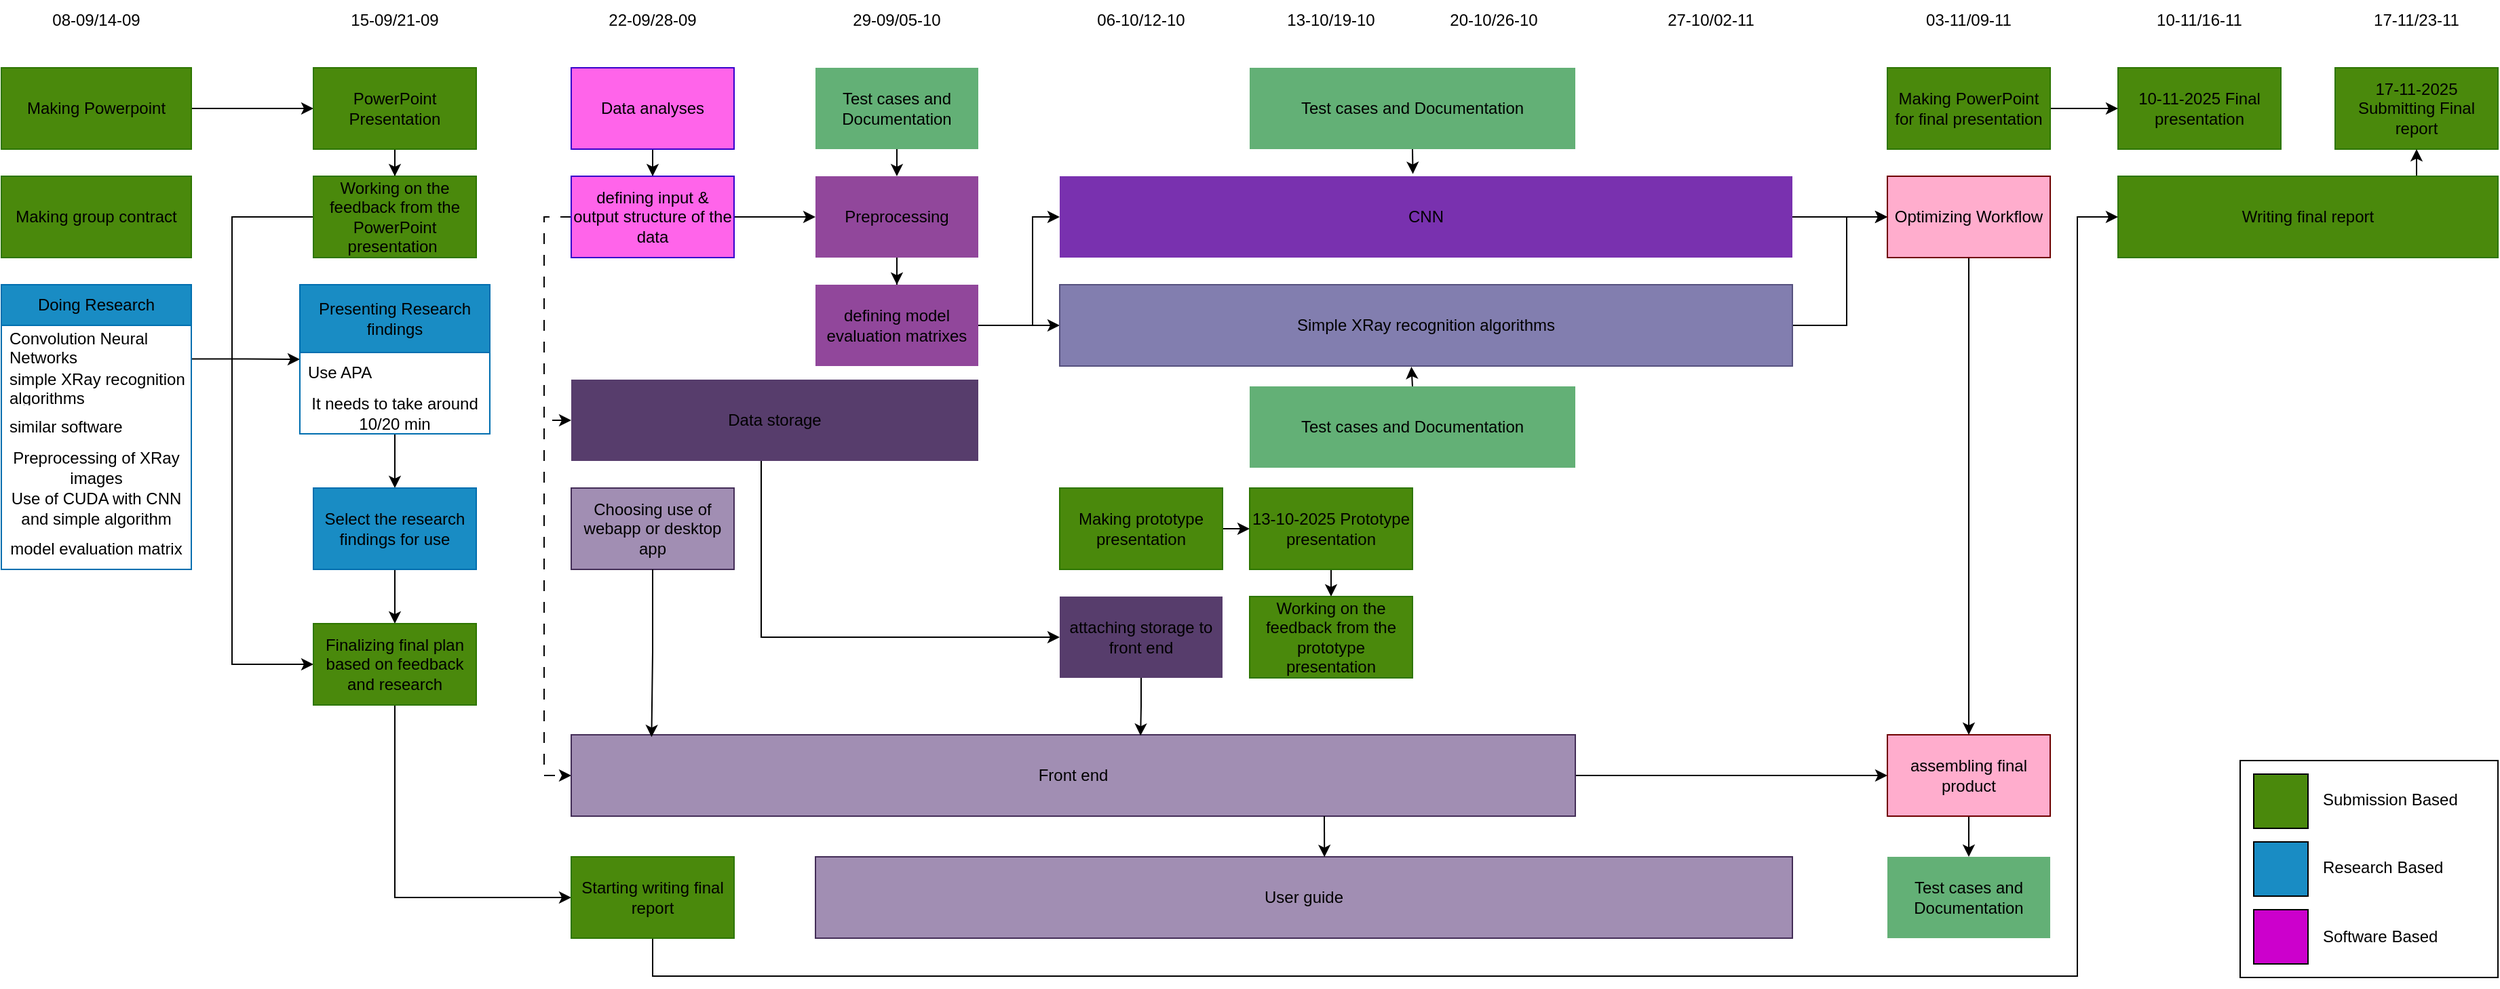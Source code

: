 <mxfile version="28.2.0">
  <diagram name="Page-1" id="zbbegBBSre_oQoZ3Mn-0">
    <mxGraphModel dx="1423" dy="786" grid="1" gridSize="10" guides="1" tooltips="1" connect="1" arrows="1" fold="1" page="1" pageScale="1" pageWidth="850" pageHeight="1100" math="0" shadow="0">
      <root>
        <mxCell id="0" />
        <mxCell id="1" parent="0" />
        <mxCell id="Gdr_BZg6z6cCifK96JbI-18" value="" style="edgeStyle=orthogonalEdgeStyle;rounded=0;orthogonalLoop=1;jettySize=auto;html=1;fontColor=light-dark(#000000,#000000);labelBackgroundColor=none;" parent="1" source="Gdr_BZg6z6cCifK96JbI-2" target="Gdr_BZg6z6cCifK96JbI-17" edge="1">
          <mxGeometry relative="1" as="geometry" />
        </mxCell>
        <mxCell id="Gdr_BZg6z6cCifK96JbI-2" value="Making Powerpoint" style="rounded=0;whiteSpace=wrap;html=1;fillColor=light-dark(#4A890C,#4A890C);fontColor=light-dark(#000000,#000000);strokeColor=#2D7600;labelBackgroundColor=none;" parent="1" vertex="1">
          <mxGeometry x="80" y="120" width="140" height="60" as="geometry" />
        </mxCell>
        <mxCell id="Gdr_BZg6z6cCifK96JbI-5" value="Making group contract" style="rounded=0;whiteSpace=wrap;html=1;fillColor=light-dark(#4A890C,#4A890C);fontColor=light-dark(#000000,#000000);strokeColor=#2D7600;labelBackgroundColor=none;" parent="1" vertex="1">
          <mxGeometry x="80" y="200" width="140" height="60" as="geometry" />
        </mxCell>
        <mxCell id="Gdr_BZg6z6cCifK96JbI-31" value="" style="edgeStyle=orthogonalEdgeStyle;rounded=0;orthogonalLoop=1;jettySize=auto;html=1;exitX=0.997;exitY=0.827;exitDx=0;exitDy=0;exitPerimeter=0;fontColor=light-dark(#000000,#000000);labelBackgroundColor=none;" parent="1" source="Gdr_BZg6z6cCifK96JbI-10" target="Gdr_BZg6z6cCifK96JbI-24" edge="1">
          <mxGeometry relative="1" as="geometry" />
        </mxCell>
        <mxCell id="Gdr_BZg6z6cCifK96JbI-9" value="Doing Research" style="swimlane;fontStyle=0;childLayout=stackLayout;horizontal=1;startSize=30;horizontalStack=0;resizeParent=1;resizeParentMax=0;resizeLast=0;collapsible=1;marginBottom=0;whiteSpace=wrap;html=1;fillColor=light-dark(#198CC4,#198CC4);fontColor=light-dark(#000000,#000000);strokeColor=#006EAF;labelBackgroundColor=none;" parent="1" vertex="1">
          <mxGeometry x="80" y="280" width="140" height="210" as="geometry">
            <mxRectangle x="80" y="280" width="130" height="30" as="alternateBounds" />
          </mxGeometry>
        </mxCell>
        <mxCell id="Gdr_BZg6z6cCifK96JbI-10" value="Convolution Neural Networks" style="text;strokeColor=none;fillColor=none;align=left;verticalAlign=middle;spacingLeft=4;spacingRight=4;overflow=hidden;points=[[0,0.5],[1,0.5]];portConstraint=eastwest;rotatable=0;whiteSpace=wrap;html=1;fontColor=light-dark(#000000,#000000);labelBackgroundColor=none;" parent="Gdr_BZg6z6cCifK96JbI-9" vertex="1">
          <mxGeometry y="30" width="140" height="30" as="geometry" />
        </mxCell>
        <mxCell id="Gdr_BZg6z6cCifK96JbI-11" value="simple XRay recognition algorithms" style="text;strokeColor=none;fillColor=none;align=left;verticalAlign=middle;spacingLeft=4;spacingRight=4;overflow=hidden;points=[[0,0.5],[1,0.5]];portConstraint=eastwest;rotatable=0;whiteSpace=wrap;html=1;fontColor=light-dark(#000000,#000000);labelBackgroundColor=none;" parent="Gdr_BZg6z6cCifK96JbI-9" vertex="1">
          <mxGeometry y="60" width="140" height="30" as="geometry" />
        </mxCell>
        <mxCell id="Gdr_BZg6z6cCifK96JbI-12" value="similar software&amp;nbsp;" style="text;strokeColor=none;fillColor=none;align=left;verticalAlign=middle;spacingLeft=4;spacingRight=4;overflow=hidden;points=[[0,0.5],[1,0.5]];portConstraint=eastwest;rotatable=0;whiteSpace=wrap;html=1;fontColor=light-dark(#000000,#000000);labelBackgroundColor=none;" parent="Gdr_BZg6z6cCifK96JbI-9" vertex="1">
          <mxGeometry y="90" width="140" height="30" as="geometry" />
        </mxCell>
        <mxCell id="Gdr_BZg6z6cCifK96JbI-14" value="Preprocessing of XRay images" style="text;html=1;align=center;verticalAlign=middle;whiteSpace=wrap;rounded=0;fontColor=light-dark(#000000,#000000);labelBackgroundColor=none;" parent="Gdr_BZg6z6cCifK96JbI-9" vertex="1">
          <mxGeometry y="120" width="140" height="30" as="geometry" />
        </mxCell>
        <mxCell id="Gdr_BZg6z6cCifK96JbI-15" value="Use of CUDA with CNN and simple algorithm" style="text;html=1;align=center;verticalAlign=middle;whiteSpace=wrap;rounded=0;fontColor=light-dark(#000000,#000000);labelBackgroundColor=none;" parent="Gdr_BZg6z6cCifK96JbI-9" vertex="1">
          <mxGeometry y="150" width="140" height="30" as="geometry" />
        </mxCell>
        <mxCell id="Gdr_BZg6z6cCifK96JbI-16" value="model evaluation matrix" style="text;html=1;align=center;verticalAlign=middle;whiteSpace=wrap;rounded=0;fontColor=light-dark(#000000,#000000);labelBackgroundColor=none;" parent="Gdr_BZg6z6cCifK96JbI-9" vertex="1">
          <mxGeometry y="180" width="140" height="30" as="geometry" />
        </mxCell>
        <mxCell id="Gdr_BZg6z6cCifK96JbI-20" value="" style="edgeStyle=orthogonalEdgeStyle;rounded=0;orthogonalLoop=1;jettySize=auto;html=1;fontColor=light-dark(#000000,#000000);labelBackgroundColor=none;" parent="1" source="Gdr_BZg6z6cCifK96JbI-17" target="Gdr_BZg6z6cCifK96JbI-19" edge="1">
          <mxGeometry relative="1" as="geometry" />
        </mxCell>
        <mxCell id="Gdr_BZg6z6cCifK96JbI-17" value="PowerPoint Presentation" style="whiteSpace=wrap;html=1;rounded=0;fillColor=light-dark(#4A890C,#4A890C);fontColor=light-dark(#000000,#000000);strokeColor=#2D7600;labelBackgroundColor=none;" parent="1" vertex="1">
          <mxGeometry x="310" y="120" width="120" height="60" as="geometry" />
        </mxCell>
        <mxCell id="Gdr_BZg6z6cCifK96JbI-37" style="edgeStyle=orthogonalEdgeStyle;rounded=0;orthogonalLoop=1;jettySize=auto;html=1;exitX=0;exitY=0.5;exitDx=0;exitDy=0;entryX=0;entryY=0.5;entryDx=0;entryDy=0;fontColor=light-dark(#000000,#000000);labelBackgroundColor=none;" parent="1" source="Gdr_BZg6z6cCifK96JbI-19" target="Gdr_BZg6z6cCifK96JbI-35" edge="1">
          <mxGeometry relative="1" as="geometry">
            <Array as="points">
              <mxPoint x="250" y="230" />
              <mxPoint x="250" y="560" />
            </Array>
          </mxGeometry>
        </mxCell>
        <mxCell id="Gdr_BZg6z6cCifK96JbI-19" value="Working on the feedback from the PowerPoint presentation&amp;nbsp;" style="whiteSpace=wrap;html=1;rounded=0;fillColor=light-dark(#4A890C,#4A890C);fontColor=light-dark(#000000,#000000);strokeColor=#2D7600;labelBackgroundColor=none;" parent="1" vertex="1">
          <mxGeometry x="310" y="200" width="120" height="60" as="geometry" />
        </mxCell>
        <mxCell id="Gdr_BZg6z6cCifK96JbI-34" value="" style="edgeStyle=orthogonalEdgeStyle;rounded=0;orthogonalLoop=1;jettySize=auto;html=1;fontColor=light-dark(#000000,#000000);labelBackgroundColor=none;" parent="1" source="Gdr_BZg6z6cCifK96JbI-24" target="Gdr_BZg6z6cCifK96JbI-33" edge="1">
          <mxGeometry relative="1" as="geometry" />
        </mxCell>
        <mxCell id="Gdr_BZg6z6cCifK96JbI-24" value="Presenting Research findings" style="swimlane;fontStyle=0;childLayout=stackLayout;horizontal=1;startSize=50;horizontalStack=0;resizeParent=1;resizeParentMax=0;resizeLast=0;collapsible=1;marginBottom=0;whiteSpace=wrap;html=1;fillColor=light-dark(#198CC4,#198CC4);fontColor=light-dark(#000000,#000000);strokeColor=#006EAF;labelBackgroundColor=none;" parent="1" vertex="1">
          <mxGeometry x="300" y="280" width="140" height="110" as="geometry">
            <mxRectangle x="80" y="280" width="130" height="30" as="alternateBounds" />
          </mxGeometry>
        </mxCell>
        <mxCell id="Gdr_BZg6z6cCifK96JbI-26" value="Use APA" style="text;strokeColor=none;fillColor=none;align=left;verticalAlign=middle;spacingLeft=4;spacingRight=4;overflow=hidden;points=[[0,0.5],[1,0.5]];portConstraint=eastwest;rotatable=0;whiteSpace=wrap;html=1;fontColor=light-dark(#000000,#000000);labelBackgroundColor=none;" parent="Gdr_BZg6z6cCifK96JbI-24" vertex="1">
          <mxGeometry y="50" width="140" height="30" as="geometry" />
        </mxCell>
        <mxCell id="Gdr_BZg6z6cCifK96JbI-28" value="It needs to take around 10/20 min" style="text;html=1;align=center;verticalAlign=middle;whiteSpace=wrap;rounded=0;fontColor=light-dark(#000000,#000000);labelBackgroundColor=none;" parent="Gdr_BZg6z6cCifK96JbI-24" vertex="1">
          <mxGeometry y="80" width="140" height="30" as="geometry" />
        </mxCell>
        <mxCell id="Gdr_BZg6z6cCifK96JbI-36" value="" style="edgeStyle=orthogonalEdgeStyle;rounded=0;orthogonalLoop=1;jettySize=auto;html=1;fontColor=light-dark(#000000,#000000);labelBackgroundColor=none;" parent="1" source="Gdr_BZg6z6cCifK96JbI-33" target="Gdr_BZg6z6cCifK96JbI-35" edge="1">
          <mxGeometry relative="1" as="geometry" />
        </mxCell>
        <mxCell id="Gdr_BZg6z6cCifK96JbI-33" value="Select the research findings for use" style="whiteSpace=wrap;html=1;fontStyle=0;startSize=50;horizontal=1;fillColor=light-dark(#198CC4,#198CC4);fontColor=light-dark(#000000,#000000);strokeColor=#006EAF;labelBackgroundColor=none;" parent="1" vertex="1">
          <mxGeometry x="310" y="430" width="120" height="60" as="geometry" />
        </mxCell>
        <mxCell id="Gdr_BZg6z6cCifK96JbI-99" style="edgeStyle=orthogonalEdgeStyle;rounded=0;orthogonalLoop=1;jettySize=auto;html=1;exitX=0.5;exitY=1;exitDx=0;exitDy=0;entryX=0;entryY=0.5;entryDx=0;entryDy=0;fontColor=light-dark(#000000,#000000);labelBackgroundColor=none;" parent="1" source="Gdr_BZg6z6cCifK96JbI-35" target="Gdr_BZg6z6cCifK96JbI-98" edge="1">
          <mxGeometry relative="1" as="geometry" />
        </mxCell>
        <mxCell id="Gdr_BZg6z6cCifK96JbI-35" value="Finalizing final plan based on feedback and research" style="whiteSpace=wrap;html=1;fontStyle=0;startSize=50;horizontal=1;fillColor=light-dark(#4A890C,#4A890C);fontColor=light-dark(#000000,#000000);strokeColor=#2D7600;labelBackgroundColor=none;" parent="1" vertex="1">
          <mxGeometry x="310" y="530" width="120" height="60" as="geometry" />
        </mxCell>
        <mxCell id="Gdr_BZg6z6cCifK96JbI-40" value="" style="edgeStyle=orthogonalEdgeStyle;rounded=0;orthogonalLoop=1;jettySize=auto;html=1;fontColor=light-dark(#000000,#000000);labelBackgroundColor=none;" parent="1" source="Gdr_BZg6z6cCifK96JbI-38" target="Gdr_BZg6z6cCifK96JbI-39" edge="1">
          <mxGeometry relative="1" as="geometry" />
        </mxCell>
        <mxCell id="Gdr_BZg6z6cCifK96JbI-38" value="Data analyses" style="rounded=0;whiteSpace=wrap;html=1;fillColor=light-dark(#FF64EA,#FF64EA);fontColor=light-dark(#000000,#000000);strokeColor=#3700CC;labelBackgroundColor=none;" parent="1" vertex="1">
          <mxGeometry x="500" y="120" width="120" height="60" as="geometry" />
        </mxCell>
        <mxCell id="Gdr_BZg6z6cCifK96JbI-42" value="" style="edgeStyle=orthogonalEdgeStyle;rounded=0;orthogonalLoop=1;jettySize=auto;html=1;fontColor=light-dark(#000000,#000000);labelBackgroundColor=none;" parent="1" source="Gdr_BZg6z6cCifK96JbI-39" target="Gdr_BZg6z6cCifK96JbI-41" edge="1">
          <mxGeometry relative="1" as="geometry" />
        </mxCell>
        <mxCell id="Gdr_BZg6z6cCifK96JbI-46" style="edgeStyle=orthogonalEdgeStyle;rounded=0;orthogonalLoop=1;jettySize=auto;html=1;exitX=0;exitY=0.5;exitDx=0;exitDy=0;entryX=0;entryY=0.5;entryDx=0;entryDy=0;dashed=1;dashPattern=8 8;fontColor=light-dark(#000000,#000000);labelBackgroundColor=none;" parent="1" source="Gdr_BZg6z6cCifK96JbI-39" target="Gdr_BZg6z6cCifK96JbI-44" edge="1">
          <mxGeometry relative="1" as="geometry" />
        </mxCell>
        <mxCell id="Gdr_BZg6z6cCifK96JbI-48" style="edgeStyle=orthogonalEdgeStyle;rounded=0;orthogonalLoop=1;jettySize=auto;html=1;exitX=0;exitY=0.5;exitDx=0;exitDy=0;entryX=0;entryY=0.5;entryDx=0;entryDy=0;dashed=1;dashPattern=8 8;fontColor=light-dark(#000000,#000000);labelBackgroundColor=none;" parent="1" source="Gdr_BZg6z6cCifK96JbI-39" target="Gdr_BZg6z6cCifK96JbI-47" edge="1">
          <mxGeometry relative="1" as="geometry" />
        </mxCell>
        <mxCell id="Gdr_BZg6z6cCifK96JbI-39" value="defining input &amp;amp; output structure of the data" style="whiteSpace=wrap;html=1;rounded=0;fillColor=light-dark(#FF64EA,#FF64EA);fontColor=light-dark(#000000,#000000);strokeColor=#3700CC;labelBackgroundColor=none;" parent="1" vertex="1">
          <mxGeometry x="500" y="200" width="120" height="60" as="geometry" />
        </mxCell>
        <mxCell id="Gdr_BZg6z6cCifK96JbI-54" value="" style="edgeStyle=orthogonalEdgeStyle;rounded=0;orthogonalLoop=1;jettySize=auto;html=1;fontColor=light-dark(#000000,#000000);labelBackgroundColor=none;" parent="1" source="Gdr_BZg6z6cCifK96JbI-41" target="Gdr_BZg6z6cCifK96JbI-53" edge="1">
          <mxGeometry relative="1" as="geometry" />
        </mxCell>
        <mxCell id="Gdr_BZg6z6cCifK96JbI-41" value="Preprocessing" style="whiteSpace=wrap;html=1;rounded=0;fillColor=light-dark(#91479B,#91479B);strokeColor=none;fontColor=light-dark(#000000,#000000);labelBackgroundColor=none;" parent="1" vertex="1">
          <mxGeometry x="680" y="200" width="120" height="60" as="geometry" />
        </mxCell>
        <mxCell id="Gdr_BZg6z6cCifK96JbI-43" value="Choosing use of webapp or desktop app" style="rounded=0;whiteSpace=wrap;html=1;fillColor=light-dark(#A18EB3,#A18EB3);fontColor=light-dark(#000000,#000000);strokeColor=#432D57;labelBackgroundColor=none;" parent="1" vertex="1">
          <mxGeometry x="500" y="430" width="120" height="60" as="geometry" />
        </mxCell>
        <mxCell id="Gdr_BZg6z6cCifK96JbI-81" style="edgeStyle=orthogonalEdgeStyle;rounded=0;orthogonalLoop=1;jettySize=auto;html=1;exitX=1;exitY=0.5;exitDx=0;exitDy=0;entryX=0;entryY=0.5;entryDx=0;entryDy=0;fontColor=light-dark(#000000,#000000);labelBackgroundColor=none;" parent="1" source="Gdr_BZg6z6cCifK96JbI-44" target="Gdr_BZg6z6cCifK96JbI-73" edge="1">
          <mxGeometry relative="1" as="geometry">
            <Array as="points">
              <mxPoint x="1440" y="642" />
              <mxPoint x="1440" y="642" />
            </Array>
          </mxGeometry>
        </mxCell>
        <mxCell id="Gdr_BZg6z6cCifK96JbI-44" value="Front end" style="whiteSpace=wrap;html=1;rounded=0;fillColor=light-dark(#A18EB3,#A18EB3);fontColor=light-dark(#000000,#000000);strokeColor=#432D57;labelBackgroundColor=none;" parent="1" vertex="1">
          <mxGeometry x="500" y="612" width="740" height="60" as="geometry" />
        </mxCell>
        <mxCell id="Gdr_BZg6z6cCifK96JbI-56" value="" style="edgeStyle=orthogonalEdgeStyle;rounded=0;orthogonalLoop=1;jettySize=auto;html=1;fontColor=light-dark(#000000,#000000);labelBackgroundColor=none;" parent="1" source="Gdr_BZg6z6cCifK96JbI-47" target="Gdr_BZg6z6cCifK96JbI-55" edge="1">
          <mxGeometry relative="1" as="geometry">
            <Array as="points">
              <mxPoint x="640" y="540" />
            </Array>
          </mxGeometry>
        </mxCell>
        <mxCell id="Gdr_BZg6z6cCifK96JbI-47" value="Data storage" style="rounded=0;whiteSpace=wrap;html=1;fillColor=light-dark(#573D6C,#573D6C);fontColor=light-dark(#000000,#000000);strokeColor=none;gradientColor=none;labelBackgroundColor=none;" parent="1" vertex="1">
          <mxGeometry x="500" y="350" width="300" height="60" as="geometry" />
        </mxCell>
        <mxCell id="Gdr_BZg6z6cCifK96JbI-49" value="17-11-2025 Submitting Final report" style="rounded=0;whiteSpace=wrap;html=1;fillColor=light-dark(#4A890C,#4A890C);fontColor=light-dark(#000000,#000000);strokeColor=#2D7600;labelBackgroundColor=none;" parent="1" vertex="1">
          <mxGeometry x="1800" y="120" width="120" height="60" as="geometry" />
        </mxCell>
        <mxCell id="Gdr_BZg6z6cCifK96JbI-50" value="User guide" style="whiteSpace=wrap;html=1;rounded=0;fillColor=light-dark(#A18EB3,#A18EB3);fontColor=light-dark(#000000,#000000);strokeColor=#432D57;labelBackgroundColor=none;" parent="1" vertex="1">
          <mxGeometry x="680" y="702" width="720" height="60" as="geometry" />
        </mxCell>
        <mxCell id="Gdr_BZg6z6cCifK96JbI-61" value="" style="edgeStyle=orthogonalEdgeStyle;rounded=0;orthogonalLoop=1;jettySize=auto;html=1;fontColor=light-dark(#000000,#000000);labelBackgroundColor=none;" parent="1" source="Gdr_BZg6z6cCifK96JbI-53" target="Gdr_BZg6z6cCifK96JbI-59" edge="1">
          <mxGeometry relative="1" as="geometry">
            <Array as="points">
              <mxPoint x="840" y="310" />
              <mxPoint x="840" y="230" />
            </Array>
          </mxGeometry>
        </mxCell>
        <mxCell id="Gdr_BZg6z6cCifK96JbI-63" value="" style="edgeStyle=orthogonalEdgeStyle;rounded=0;orthogonalLoop=1;jettySize=auto;html=1;fontColor=light-dark(#000000,#000000);labelBackgroundColor=none;" parent="1" source="Gdr_BZg6z6cCifK96JbI-53" target="Gdr_BZg6z6cCifK96JbI-62" edge="1">
          <mxGeometry relative="1" as="geometry" />
        </mxCell>
        <mxCell id="Gdr_BZg6z6cCifK96JbI-53" value="defining model evaluation matrixes" style="whiteSpace=wrap;html=1;rounded=0;fillColor=light-dark(#91479B,#91479B);strokeColor=none;fontColor=light-dark(#000000,#000000);labelBackgroundColor=none;" parent="1" vertex="1">
          <mxGeometry x="680" y="280" width="120" height="60" as="geometry" />
        </mxCell>
        <mxCell id="Gdr_BZg6z6cCifK96JbI-55" value="attaching storage to front end" style="whiteSpace=wrap;html=1;rounded=0;fillColor=light-dark(#573D6C,#573D6C);fontColor=light-dark(#000000,#000000);strokeColor=none;labelBackgroundColor=none;" parent="1" vertex="1">
          <mxGeometry x="860" y="510" width="120" height="60" as="geometry" />
        </mxCell>
        <mxCell id="Gdr_BZg6z6cCifK96JbI-78" style="edgeStyle=orthogonalEdgeStyle;rounded=0;orthogonalLoop=1;jettySize=auto;html=1;exitX=1;exitY=0.5;exitDx=0;exitDy=0;entryX=0;entryY=0.5;entryDx=0;entryDy=0;fontColor=light-dark(#000000,#000000);labelBackgroundColor=none;" parent="1" source="Gdr_BZg6z6cCifK96JbI-59" target="Gdr_BZg6z6cCifK96JbI-77" edge="1">
          <mxGeometry relative="1" as="geometry" />
        </mxCell>
        <mxCell id="Gdr_BZg6z6cCifK96JbI-59" value="CNN" style="whiteSpace=wrap;html=1;rounded=0;fillColor=light-dark(#7931AF,#7931AF);strokeColor=none;fontColor=light-dark(#000000,#000000);labelBackgroundColor=none;" parent="1" vertex="1">
          <mxGeometry x="860" y="200" width="540" height="60" as="geometry" />
        </mxCell>
        <mxCell id="Gdr_BZg6z6cCifK96JbI-79" style="edgeStyle=orthogonalEdgeStyle;rounded=0;orthogonalLoop=1;jettySize=auto;html=1;exitX=1;exitY=0.5;exitDx=0;exitDy=0;entryX=0;entryY=0.5;entryDx=0;entryDy=0;fontColor=light-dark(#000000,#000000);labelBackgroundColor=none;" parent="1" source="Gdr_BZg6z6cCifK96JbI-62" target="Gdr_BZg6z6cCifK96JbI-77" edge="1">
          <mxGeometry relative="1" as="geometry">
            <mxPoint x="1460" y="230" as="targetPoint" />
            <mxPoint x="1390" y="310" as="sourcePoint" />
            <Array as="points">
              <mxPoint x="1440" y="310" />
              <mxPoint x="1440" y="230" />
            </Array>
          </mxGeometry>
        </mxCell>
        <mxCell id="Gdr_BZg6z6cCifK96JbI-62" value="Simple XRay recognition algorithms" style="whiteSpace=wrap;html=1;rounded=0;fillColor=light-dark(#827EAF,#827EAF);strokeColor=#56517e;gradientColor=none;fontColor=light-dark(#000000,#000000);labelBackgroundColor=none;" parent="1" vertex="1">
          <mxGeometry x="860" y="280" width="540" height="60" as="geometry" />
        </mxCell>
        <mxCell id="Gdr_BZg6z6cCifK96JbI-65" style="edgeStyle=orthogonalEdgeStyle;rounded=0;orthogonalLoop=1;jettySize=auto;html=1;exitX=0.5;exitY=1;exitDx=0;exitDy=0;entryX=0.5;entryY=0;entryDx=0;entryDy=0;fontColor=light-dark(#000000,#000000);labelBackgroundColor=none;" parent="1" source="Gdr_BZg6z6cCifK96JbI-64" target="Gdr_BZg6z6cCifK96JbI-41" edge="1">
          <mxGeometry relative="1" as="geometry" />
        </mxCell>
        <mxCell id="Gdr_BZg6z6cCifK96JbI-64" value="Test cases and Documentation" style="rounded=0;whiteSpace=wrap;html=1;fillColor=light-dark(#63B076,#63B076);fontColor=light-dark(#000000,#000000);strokeColor=none;labelBackgroundColor=none;" parent="1" vertex="1">
          <mxGeometry x="680" y="120" width="120" height="60" as="geometry" />
        </mxCell>
        <mxCell id="Gdr_BZg6z6cCifK96JbI-66" value="Test cases and Documentation" style="rounded=0;whiteSpace=wrap;html=1;fillColor=light-dark(#63B076,#63B076);fontColor=light-dark(#000000,#000000);strokeColor=none;labelBackgroundColor=none;" parent="1" vertex="1">
          <mxGeometry x="1000" y="120" width="240" height="60" as="geometry" />
        </mxCell>
        <mxCell id="Gdr_BZg6z6cCifK96JbI-68" value="Test cases and Documentation" style="rounded=0;whiteSpace=wrap;html=1;fillColor=light-dark(#63B076,#63B076);fontColor=light-dark(#000000,#000000);strokeColor=none;labelBackgroundColor=none;" parent="1" vertex="1">
          <mxGeometry x="1000" y="355" width="240" height="60" as="geometry" />
        </mxCell>
        <mxCell id="Gdr_BZg6z6cCifK96JbI-97" style="edgeStyle=orthogonalEdgeStyle;rounded=0;orthogonalLoop=1;jettySize=auto;html=1;exitX=0.5;exitY=1;exitDx=0;exitDy=0;fontColor=light-dark(#000000,#000000);labelBackgroundColor=none;" parent="1" source="Gdr_BZg6z6cCifK96JbI-73" target="Gdr_BZg6z6cCifK96JbI-96" edge="1">
          <mxGeometry relative="1" as="geometry" />
        </mxCell>
        <mxCell id="Gdr_BZg6z6cCifK96JbI-73" value="assembling final product" style="rounded=0;whiteSpace=wrap;html=1;fillColor=light-dark(#FFADCD,#FFADCD);fontColor=light-dark(#000000,#000000);strokeColor=#6F0000;labelBackgroundColor=none;" parent="1" vertex="1">
          <mxGeometry x="1470" y="612" width="120" height="60" as="geometry" />
        </mxCell>
        <mxCell id="Gdr_BZg6z6cCifK96JbI-89" style="edgeStyle=orthogonalEdgeStyle;rounded=0;orthogonalLoop=1;jettySize=auto;html=1;exitX=0.5;exitY=1;exitDx=0;exitDy=0;entryX=0.5;entryY=0;entryDx=0;entryDy=0;fontColor=light-dark(#000000,#000000);labelBackgroundColor=none;" parent="1" source="Gdr_BZg6z6cCifK96JbI-74" target="Gdr_BZg6z6cCifK96JbI-75" edge="1">
          <mxGeometry relative="1" as="geometry" />
        </mxCell>
        <mxCell id="Gdr_BZg6z6cCifK96JbI-74" value="13-10-2025 Prototype presentation" style="rounded=0;whiteSpace=wrap;html=1;fillColor=light-dark(#4A890C,#4A890C);fontColor=light-dark(#000000,#000000);strokeColor=#2D7600;labelBackgroundColor=none;" parent="1" vertex="1">
          <mxGeometry x="1000" y="430" width="120" height="60" as="geometry" />
        </mxCell>
        <mxCell id="Gdr_BZg6z6cCifK96JbI-75" value="Working on the feedback from the prototype presentation" style="rounded=0;whiteSpace=wrap;html=1;fillColor=light-dark(#4A890C,#4A890C);fontColor=light-dark(#000000,#000000);strokeColor=#2D7600;labelBackgroundColor=none;" parent="1" vertex="1">
          <mxGeometry x="1000" y="510" width="120" height="60" as="geometry" />
        </mxCell>
        <mxCell id="Gdr_BZg6z6cCifK96JbI-80" style="edgeStyle=orthogonalEdgeStyle;rounded=0;orthogonalLoop=1;jettySize=auto;html=1;exitX=0.5;exitY=1;exitDx=0;exitDy=0;entryX=0.5;entryY=0;entryDx=0;entryDy=0;fontColor=light-dark(#000000,#000000);labelBackgroundColor=none;" parent="1" source="Gdr_BZg6z6cCifK96JbI-77" target="Gdr_BZg6z6cCifK96JbI-73" edge="1">
          <mxGeometry relative="1" as="geometry" />
        </mxCell>
        <mxCell id="Gdr_BZg6z6cCifK96JbI-77" value="Optimizing Workflow" style="rounded=0;whiteSpace=wrap;html=1;fillColor=light-dark(#FFADCD,#FFADCD);strokeColor=#6F0000;fontColor=light-dark(#000000,#000000);labelBackgroundColor=none;" parent="1" vertex="1">
          <mxGeometry x="1470" y="200" width="120" height="60" as="geometry" />
        </mxCell>
        <mxCell id="Gdr_BZg6z6cCifK96JbI-92" style="edgeStyle=orthogonalEdgeStyle;rounded=0;orthogonalLoop=1;jettySize=auto;html=1;exitX=0.862;exitY=0.011;exitDx=0;exitDy=0;entryX=0.5;entryY=1;entryDx=0;entryDy=0;exitPerimeter=0;fontColor=light-dark(#000000,#000000);labelBackgroundColor=none;" parent="1" source="Gdr_BZg6z6cCifK96JbI-82" target="Gdr_BZg6z6cCifK96JbI-49" edge="1">
          <mxGeometry relative="1" as="geometry">
            <Array as="points">
              <mxPoint x="1860" y="201" />
            </Array>
          </mxGeometry>
        </mxCell>
        <mxCell id="Gdr_BZg6z6cCifK96JbI-82" value="Writing final report" style="rounded=0;whiteSpace=wrap;html=1;fillColor=light-dark(#4A890C,#4A890C);fontColor=light-dark(#000000,#000000);strokeColor=#2D7600;labelBackgroundColor=none;" parent="1" vertex="1">
          <mxGeometry x="1640" y="200" width="280" height="60" as="geometry" />
        </mxCell>
        <mxCell id="Gdr_BZg6z6cCifK96JbI-83" value="10-11-2025 Final presentation" style="rounded=0;whiteSpace=wrap;html=1;fillColor=light-dark(#4A890C,#4A890C);fontColor=light-dark(#000000,#000000);strokeColor=#2D7600;labelBackgroundColor=none;" parent="1" vertex="1">
          <mxGeometry x="1640" y="120" width="120" height="60" as="geometry" />
        </mxCell>
        <mxCell id="Gdr_BZg6z6cCifK96JbI-85" style="edgeStyle=orthogonalEdgeStyle;rounded=0;orthogonalLoop=1;jettySize=auto;html=1;exitX=1;exitY=0.5;exitDx=0;exitDy=0;entryX=0;entryY=0.5;entryDx=0;entryDy=0;fontColor=light-dark(#000000,#000000);labelBackgroundColor=none;" parent="1" source="Gdr_BZg6z6cCifK96JbI-84" target="Gdr_BZg6z6cCifK96JbI-83" edge="1">
          <mxGeometry relative="1" as="geometry" />
        </mxCell>
        <mxCell id="Gdr_BZg6z6cCifK96JbI-84" value="Making PowerPoint for final presentation" style="rounded=0;whiteSpace=wrap;html=1;fillColor=light-dark(#4A890C,#4A890C);fontColor=light-dark(#000000,#000000);strokeColor=#2D7600;labelBackgroundColor=none;" parent="1" vertex="1">
          <mxGeometry x="1470" y="120" width="120" height="60" as="geometry" />
        </mxCell>
        <mxCell id="Gdr_BZg6z6cCifK96JbI-88" style="edgeStyle=orthogonalEdgeStyle;rounded=0;orthogonalLoop=1;jettySize=auto;html=1;exitX=0.5;exitY=1;exitDx=0;exitDy=0;entryX=0.08;entryY=0.028;entryDx=0;entryDy=0;entryPerimeter=0;fontColor=light-dark(#000000,#000000);labelBackgroundColor=none;" parent="1" source="Gdr_BZg6z6cCifK96JbI-43" target="Gdr_BZg6z6cCifK96JbI-44" edge="1">
          <mxGeometry relative="1" as="geometry" />
        </mxCell>
        <mxCell id="Gdr_BZg6z6cCifK96JbI-91" style="edgeStyle=orthogonalEdgeStyle;rounded=0;orthogonalLoop=1;jettySize=auto;html=1;exitX=1;exitY=0.5;exitDx=0;exitDy=0;entryX=0;entryY=0.5;entryDx=0;entryDy=0;fontColor=light-dark(#000000,#000000);labelBackgroundColor=none;" parent="1" source="Gdr_BZg6z6cCifK96JbI-90" target="Gdr_BZg6z6cCifK96JbI-74" edge="1">
          <mxGeometry relative="1" as="geometry" />
        </mxCell>
        <mxCell id="Gdr_BZg6z6cCifK96JbI-90" value="Making prototype presentation" style="rounded=0;whiteSpace=wrap;html=1;fillColor=light-dark(#4A890C,#4A890C);fontColor=light-dark(#000000,#000000);strokeColor=#2D7600;labelBackgroundColor=none;" parent="1" vertex="1">
          <mxGeometry x="860" y="430" width="120" height="60" as="geometry" />
        </mxCell>
        <mxCell id="Gdr_BZg6z6cCifK96JbI-93" style="edgeStyle=orthogonalEdgeStyle;rounded=0;orthogonalLoop=1;jettySize=auto;html=1;exitX=0.5;exitY=0;exitDx=0;exitDy=0;entryX=0.48;entryY=1.009;entryDx=0;entryDy=0;entryPerimeter=0;fontColor=light-dark(#000000,#000000);labelBackgroundColor=none;" parent="1" source="Gdr_BZg6z6cCifK96JbI-68" target="Gdr_BZg6z6cCifK96JbI-62" edge="1">
          <mxGeometry relative="1" as="geometry" />
        </mxCell>
        <mxCell id="Gdr_BZg6z6cCifK96JbI-94" style="edgeStyle=orthogonalEdgeStyle;rounded=0;orthogonalLoop=1;jettySize=auto;html=1;exitX=0.5;exitY=1;exitDx=0;exitDy=0;entryX=0.482;entryY=-0.028;entryDx=0;entryDy=0;entryPerimeter=0;fontColor=light-dark(#000000,#000000);labelBackgroundColor=none;" parent="1" source="Gdr_BZg6z6cCifK96JbI-66" target="Gdr_BZg6z6cCifK96JbI-59" edge="1">
          <mxGeometry relative="1" as="geometry" />
        </mxCell>
        <mxCell id="Gdr_BZg6z6cCifK96JbI-95" style="edgeStyle=orthogonalEdgeStyle;rounded=0;orthogonalLoop=1;jettySize=auto;html=1;exitX=0.75;exitY=1;exitDx=0;exitDy=0;entryX=0.521;entryY=0.003;entryDx=0;entryDy=0;entryPerimeter=0;fontColor=light-dark(#000000,#000000);labelBackgroundColor=none;" parent="1" source="Gdr_BZg6z6cCifK96JbI-44" target="Gdr_BZg6z6cCifK96JbI-50" edge="1">
          <mxGeometry relative="1" as="geometry" />
        </mxCell>
        <mxCell id="Gdr_BZg6z6cCifK96JbI-96" value="Test cases and Documentation" style="rounded=0;whiteSpace=wrap;html=1;fillColor=light-dark(#63B076,#63B076);fontColor=light-dark(#000000,#000000);strokeColor=none;labelBackgroundColor=none;" parent="1" vertex="1">
          <mxGeometry x="1470" y="702" width="120" height="60" as="geometry" />
        </mxCell>
        <mxCell id="Gdr_BZg6z6cCifK96JbI-100" style="edgeStyle=orthogonalEdgeStyle;rounded=0;orthogonalLoop=1;jettySize=auto;html=1;exitX=0.5;exitY=1;exitDx=0;exitDy=0;entryX=0;entryY=0.5;entryDx=0;entryDy=0;fontColor=light-dark(#000000,#000000);labelBackgroundColor=none;" parent="1" source="Gdr_BZg6z6cCifK96JbI-98" target="Gdr_BZg6z6cCifK96JbI-82" edge="1">
          <mxGeometry relative="1" as="geometry">
            <Array as="points">
              <mxPoint x="560" y="790" />
              <mxPoint x="1610" y="790" />
              <mxPoint x="1610" y="230" />
            </Array>
          </mxGeometry>
        </mxCell>
        <mxCell id="Gdr_BZg6z6cCifK96JbI-98" value="Starting writing final report" style="rounded=0;whiteSpace=wrap;html=1;fillColor=light-dark(#4A890C,#4A890C);fontColor=light-dark(#000000,#000000);strokeColor=#2D7600;labelBackgroundColor=none;" parent="1" vertex="1">
          <mxGeometry x="500" y="702" width="120" height="60" as="geometry" />
        </mxCell>
        <mxCell id="Gdr_BZg6z6cCifK96JbI-101" value="08-09/14-09" style="text;html=1;align=center;verticalAlign=middle;whiteSpace=wrap;rounded=0;fontColor=light-dark(#000000,#000000);labelBackgroundColor=none;" parent="1" vertex="1">
          <mxGeometry x="80" y="70" width="140" height="30" as="geometry" />
        </mxCell>
        <mxCell id="Gdr_BZg6z6cCifK96JbI-102" value="15-09/21-09" style="text;html=1;align=center;verticalAlign=middle;whiteSpace=wrap;rounded=0;fontColor=light-dark(#000000,#000000);labelBackgroundColor=none;" parent="1" vertex="1">
          <mxGeometry x="310" y="70" width="120" height="30" as="geometry" />
        </mxCell>
        <mxCell id="Gdr_BZg6z6cCifK96JbI-103" value="22-09/28-09" style="text;html=1;align=center;verticalAlign=middle;whiteSpace=wrap;rounded=0;fontColor=light-dark(#000000,#000000);labelBackgroundColor=none;" parent="1" vertex="1">
          <mxGeometry x="500" y="70" width="120" height="30" as="geometry" />
        </mxCell>
        <mxCell id="Gdr_BZg6z6cCifK96JbI-104" value="29-09/05-10" style="text;html=1;align=center;verticalAlign=middle;whiteSpace=wrap;rounded=0;fontColor=light-dark(#000000,#000000);labelBackgroundColor=none;" parent="1" vertex="1">
          <mxGeometry x="680" y="70" width="120" height="30" as="geometry" />
        </mxCell>
        <mxCell id="Gdr_BZg6z6cCifK96JbI-105" value="06-10/12-10" style="text;html=1;align=center;verticalAlign=middle;whiteSpace=wrap;rounded=0;fontColor=light-dark(#000000,#000000);labelBackgroundColor=none;" parent="1" vertex="1">
          <mxGeometry x="860" y="70" width="120" height="30" as="geometry" />
        </mxCell>
        <mxCell id="Gdr_BZg6z6cCifK96JbI-106" value="13-10/19-10" style="text;html=1;align=center;verticalAlign=middle;whiteSpace=wrap;rounded=0;fontColor=light-dark(#000000,#000000);labelBackgroundColor=none;" parent="1" vertex="1">
          <mxGeometry x="1000" y="70" width="120" height="30" as="geometry" />
        </mxCell>
        <mxCell id="Gdr_BZg6z6cCifK96JbI-107" value="20-10/26-10" style="text;html=1;align=center;verticalAlign=middle;whiteSpace=wrap;rounded=0;fontColor=light-dark(#000000,#000000);labelBackgroundColor=none;" parent="1" vertex="1">
          <mxGeometry x="1120" y="70" width="120" height="30" as="geometry" />
        </mxCell>
        <mxCell id="Gdr_BZg6z6cCifK96JbI-108" value="27-10/02-11" style="text;html=1;align=center;verticalAlign=middle;whiteSpace=wrap;rounded=0;fontColor=light-dark(#000000,#000000);labelBackgroundColor=none;" parent="1" vertex="1">
          <mxGeometry x="1280" y="70" width="120" height="30" as="geometry" />
        </mxCell>
        <mxCell id="Gdr_BZg6z6cCifK96JbI-109" value="03-11/09-11" style="text;html=1;align=center;verticalAlign=middle;whiteSpace=wrap;rounded=0;fontColor=light-dark(#000000,#000000);labelBackgroundColor=none;" parent="1" vertex="1">
          <mxGeometry x="1470" y="70" width="120" height="30" as="geometry" />
        </mxCell>
        <mxCell id="Gdr_BZg6z6cCifK96JbI-110" value="10-11/16-11" style="text;html=1;align=center;verticalAlign=middle;whiteSpace=wrap;rounded=0;fontColor=light-dark(#000000,#000000);labelBackgroundColor=none;" parent="1" vertex="1">
          <mxGeometry x="1640" y="70" width="120" height="30" as="geometry" />
        </mxCell>
        <mxCell id="Gdr_BZg6z6cCifK96JbI-111" value="17-11/23-11" style="text;html=1;align=center;verticalAlign=middle;whiteSpace=wrap;rounded=0;fontColor=light-dark(#000000,#000000);labelBackgroundColor=none;" parent="1" vertex="1">
          <mxGeometry x="1800" y="70" width="120" height="30" as="geometry" />
        </mxCell>
        <mxCell id="Gdr_BZg6z6cCifK96JbI-120" value="" style="group;fontColor=light-dark(#000000,#000000);labelBackgroundColor=none;" parent="1" vertex="1" connectable="0">
          <mxGeometry x="1670" y="630" width="250" height="160" as="geometry" />
        </mxCell>
        <mxCell id="Gdr_BZg6z6cCifK96JbI-119" value="" style="rounded=0;whiteSpace=wrap;html=1;fontColor=light-dark(#000000,#000000);labelBackgroundColor=none;" parent="Gdr_BZg6z6cCifK96JbI-120" vertex="1">
          <mxGeometry x="60" y="1" width="190" height="160" as="geometry" />
        </mxCell>
        <mxCell id="Gdr_BZg6z6cCifK96JbI-113" value="" style="rounded=0;whiteSpace=wrap;html=1;fillColor=light-dark(#4A890C,#4A890C);fontColor=light-dark(#000000,#000000);labelBackgroundColor=none;" parent="Gdr_BZg6z6cCifK96JbI-120" vertex="1">
          <mxGeometry x="70" y="11" width="40" height="40" as="geometry" />
        </mxCell>
        <mxCell id="Gdr_BZg6z6cCifK96JbI-114" value="" style="rounded=0;whiteSpace=wrap;html=1;fillColor=light-dark(#198CC4,#198CC4);fontColor=light-dark(#000000,#000000);labelBackgroundColor=none;" parent="Gdr_BZg6z6cCifK96JbI-120" vertex="1">
          <mxGeometry x="70" y="61" width="40" height="40" as="geometry" />
        </mxCell>
        <mxCell id="Gdr_BZg6z6cCifK96JbI-115" value="" style="rounded=0;whiteSpace=wrap;html=1;fillColor=light-dark(#CC00CC,#CC00CC);fontColor=light-dark(#000000,#000000);labelBackgroundColor=none;" parent="Gdr_BZg6z6cCifK96JbI-120" vertex="1">
          <mxGeometry x="70" y="111" width="40" height="40" as="geometry" />
        </mxCell>
        <mxCell id="Gdr_BZg6z6cCifK96JbI-116" value="Submission Based&amp;nbsp;" style="text;html=1;align=left;verticalAlign=middle;whiteSpace=wrap;rounded=0;fontColor=light-dark(#000000,#000000);labelBackgroundColor=none;" parent="Gdr_BZg6z6cCifK96JbI-120" vertex="1">
          <mxGeometry x="119" y="10" width="131" height="40" as="geometry" />
        </mxCell>
        <mxCell id="Gdr_BZg6z6cCifK96JbI-117" value="Research Based" style="text;html=1;align=left;verticalAlign=middle;whiteSpace=wrap;rounded=0;fontColor=light-dark(#000000,#000000);labelBackgroundColor=none;" parent="Gdr_BZg6z6cCifK96JbI-120" vertex="1">
          <mxGeometry x="119" y="60" width="131" height="40" as="geometry" />
        </mxCell>
        <mxCell id="Gdr_BZg6z6cCifK96JbI-118" value="Software Based" style="text;html=1;align=left;verticalAlign=middle;whiteSpace=wrap;rounded=0;fontColor=light-dark(#000000,#000000);labelBackgroundColor=none;" parent="Gdr_BZg6z6cCifK96JbI-120" vertex="1">
          <mxGeometry x="119" y="111" width="131" height="40" as="geometry" />
        </mxCell>
        <mxCell id="AWaWH0SoFkD1T-bXMNSH-3" style="edgeStyle=orthogonalEdgeStyle;rounded=0;orthogonalLoop=1;jettySize=auto;html=1;exitX=0.5;exitY=1;exitDx=0;exitDy=0;entryX=0.567;entryY=0.011;entryDx=0;entryDy=0;entryPerimeter=0;" edge="1" parent="1" source="Gdr_BZg6z6cCifK96JbI-55" target="Gdr_BZg6z6cCifK96JbI-44">
          <mxGeometry relative="1" as="geometry" />
        </mxCell>
      </root>
    </mxGraphModel>
  </diagram>
</mxfile>

